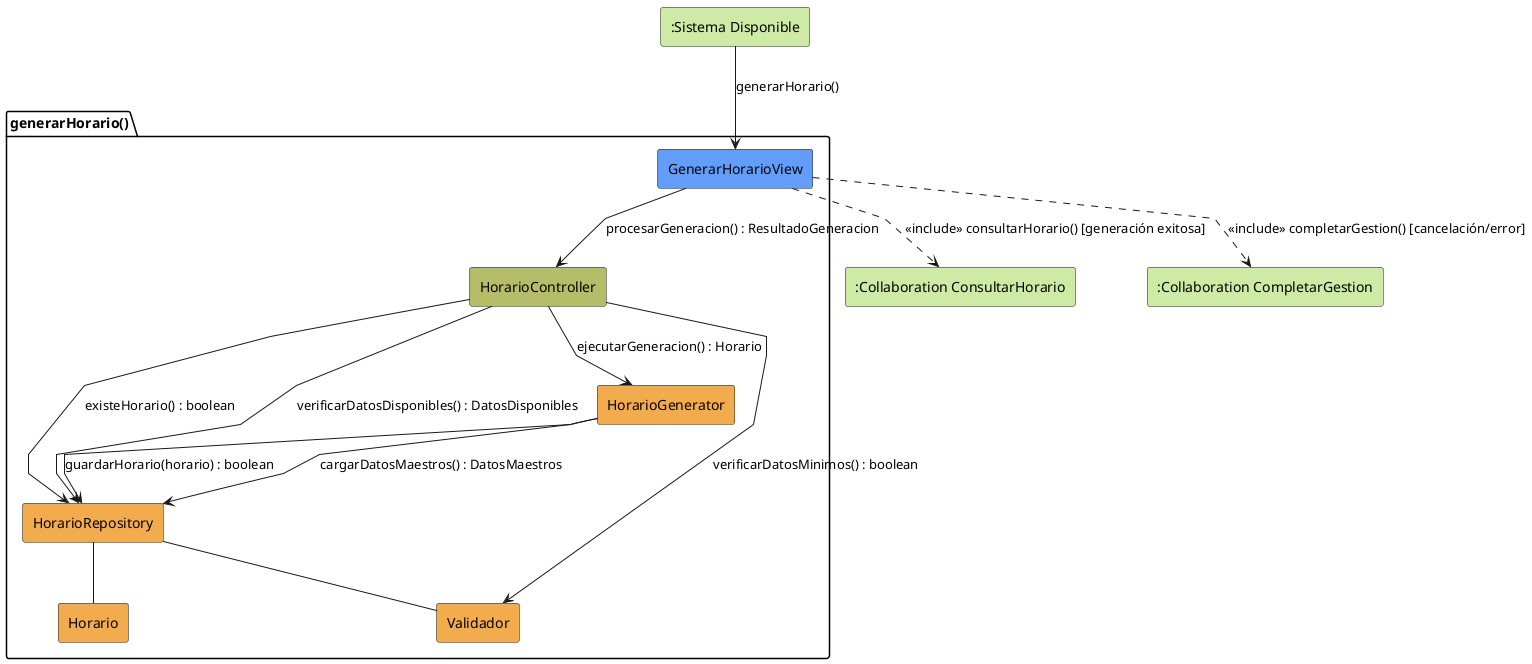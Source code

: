 @startuml generarHorario-analisis
skinparam linetype polyline

rectangle #CDEBA5 ":Sistema Disponible" as SistemaDisponible
rectangle #CDEBA5 ":Collaboration ConsultarHorario" as ConsultarHorario
rectangle #CDEBA5 ":Collaboration CompletarGestion" as CompletarGestion

package generarHorario as "generarHorario()" {
    rectangle #629EF9 GenerarHorarioView
    rectangle #b5bd68 HorarioController
    rectangle #F2AC4E HorarioRepository
    rectangle #F2AC4E HorarioGenerator
    rectangle #F2AC4E Validador
    rectangle #F2AC4E Horario
}

SistemaDisponible --> GenerarHorarioView: generarHorario()

GenerarHorarioView -d-> HorarioController: procesarGeneracion() : ResultadoGeneracion

HorarioController --> Validador: verificarDatosMinimos() : boolean

HorarioController --> HorarioRepository: existeHorario() : boolean
HorarioController --> HorarioRepository: verificarDatosDisponibles() : DatosDisponibles

HorarioController --> HorarioGenerator: ejecutarGeneracion() : Horario

HorarioGenerator --> HorarioRepository: cargarDatosMaestros() : DatosMaestros
HorarioGenerator --> HorarioRepository: guardarHorario(horario) : boolean

HorarioRepository -- Horario
HorarioRepository -- Validador

GenerarHorarioView ..> ConsultarHorario: <<include>> consultarHorario() [generación exitosa]
GenerarHorarioView ..> CompletarGestion: <<include>> completarGestion() [cancelación/error]

@enduml